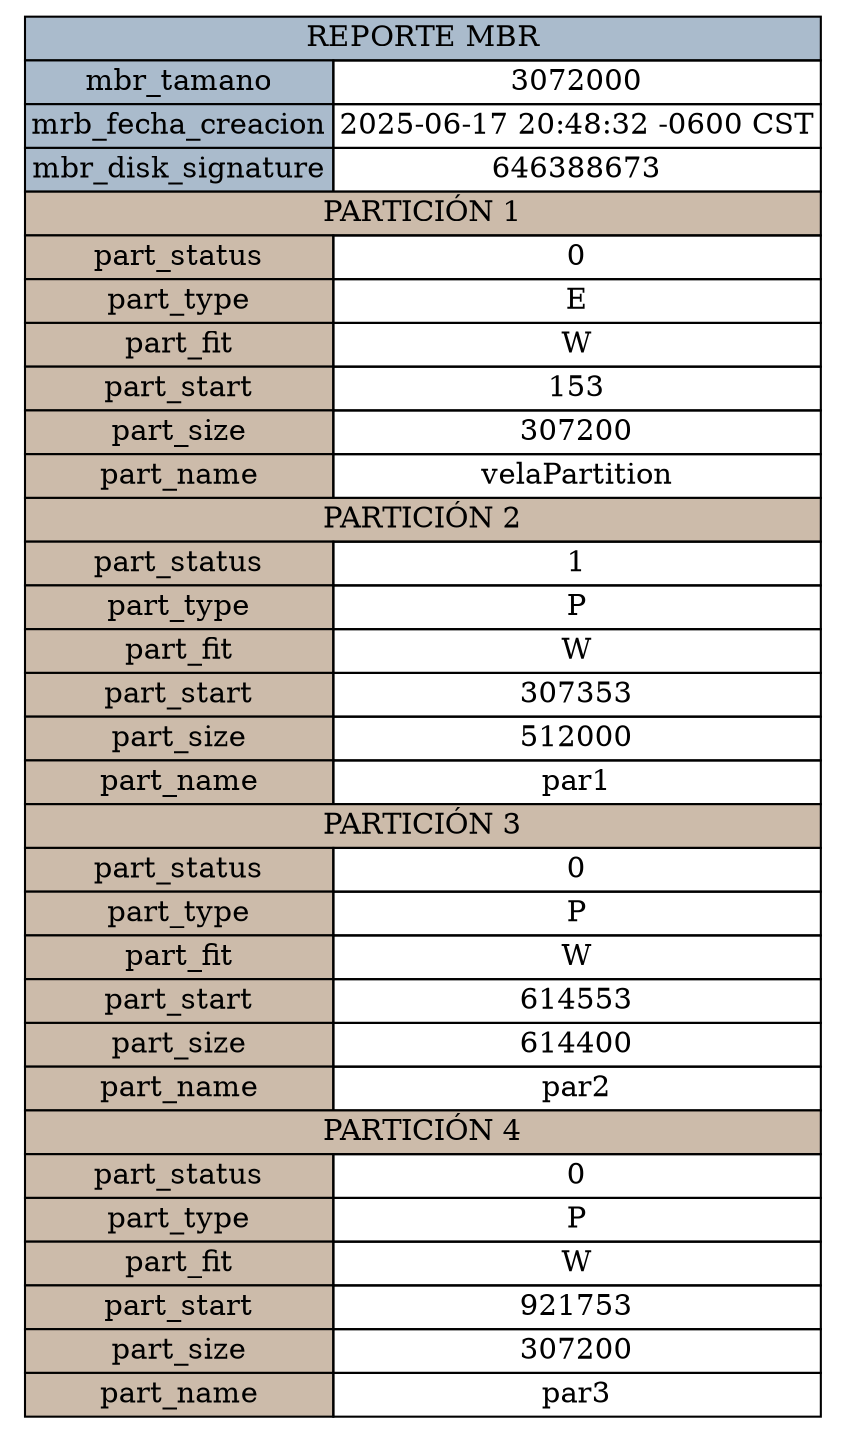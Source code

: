 digraph G {
        node [shape=plaintext]
        tabla [label=<
            <table border="0" cellborder="1" cellspacing="0">
                <tr><td colspan="2" BGCOLOR="#aabbcc"> REPORTE MBR </td></tr>
                <tr><td BGCOLOR="#aabbcc">mbr_tamano</td><td>3072000</td></tr>
                <tr><td BGCOLOR="#aabbcc">mrb_fecha_creacion</td><td>2025-06-17 20:48:32 -0600 CST</td></tr>
                <tr><td BGCOLOR="#aabbcc">mbr_disk_signature</td><td>646388673</td></tr>
            
				<tr><td colspan="2" BGCOLOR="#ccbbaa"> PARTICIÓN 1 </td></tr>
				<tr><td BGCOLOR="#ccbbaa">part_status</td><td>0</td></tr>
				<tr><td BGCOLOR="#ccbbaa">part_type</td><td>E</td></tr>
				<tr><td BGCOLOR="#ccbbaa">part_fit</td><td>W</td></tr>
				<tr><td BGCOLOR="#ccbbaa">part_start</td><td>153</td></tr>
				<tr><td BGCOLOR="#ccbbaa">part_size</td><td>307200</td></tr>
				<tr><td BGCOLOR="#ccbbaa">part_name</td><td>velaPartition</td></tr>
			
				<tr><td colspan="2" BGCOLOR="#ccbbaa"> PARTICIÓN 2 </td></tr>
				<tr><td BGCOLOR="#ccbbaa">part_status</td><td>1</td></tr>
				<tr><td BGCOLOR="#ccbbaa">part_type</td><td>P</td></tr>
				<tr><td BGCOLOR="#ccbbaa">part_fit</td><td>W</td></tr>
				<tr><td BGCOLOR="#ccbbaa">part_start</td><td>307353</td></tr>
				<tr><td BGCOLOR="#ccbbaa">part_size</td><td>512000</td></tr>
				<tr><td BGCOLOR="#ccbbaa">part_name</td><td>par1</td></tr>
			
				<tr><td colspan="2" BGCOLOR="#ccbbaa"> PARTICIÓN 3 </td></tr>
				<tr><td BGCOLOR="#ccbbaa">part_status</td><td>0</td></tr>
				<tr><td BGCOLOR="#ccbbaa">part_type</td><td>P</td></tr>
				<tr><td BGCOLOR="#ccbbaa">part_fit</td><td>W</td></tr>
				<tr><td BGCOLOR="#ccbbaa">part_start</td><td>614553</td></tr>
				<tr><td BGCOLOR="#ccbbaa">part_size</td><td>614400</td></tr>
				<tr><td BGCOLOR="#ccbbaa">part_name</td><td>par2</td></tr>
			
				<tr><td colspan="2" BGCOLOR="#ccbbaa"> PARTICIÓN 4 </td></tr>
				<tr><td BGCOLOR="#ccbbaa">part_status</td><td>0</td></tr>
				<tr><td BGCOLOR="#ccbbaa">part_type</td><td>P</td></tr>
				<tr><td BGCOLOR="#ccbbaa">part_fit</td><td>W</td></tr>
				<tr><td BGCOLOR="#ccbbaa">part_start</td><td>921753</td></tr>
				<tr><td BGCOLOR="#ccbbaa">part_size</td><td>307200</td></tr>
				<tr><td BGCOLOR="#ccbbaa">part_name</td><td>par3</td></tr>
			</table>>] }